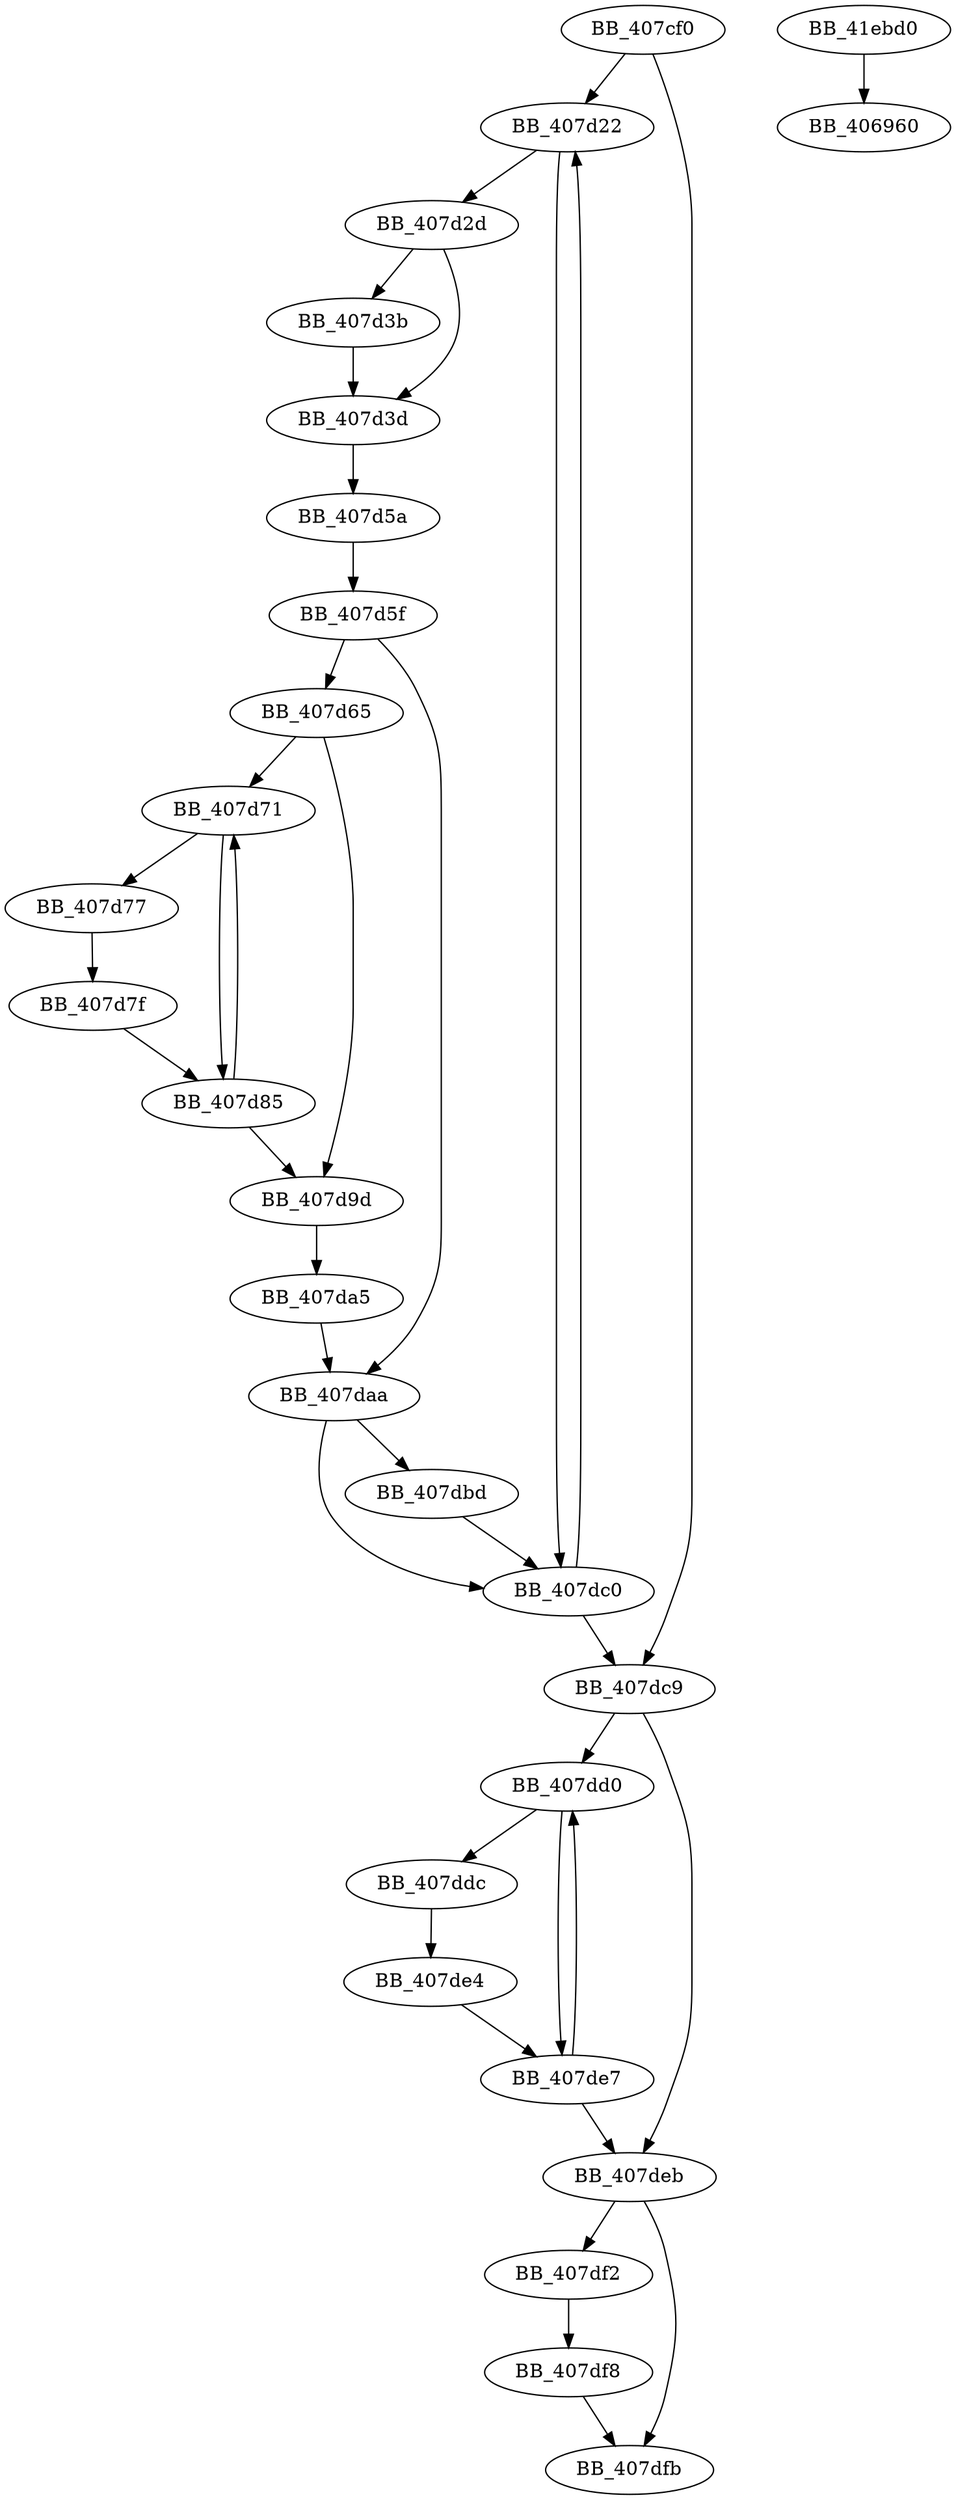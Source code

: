 DiGraph sub_407CF0{
BB_407cf0->BB_407d22
BB_407cf0->BB_407dc9
BB_407d22->BB_407d2d
BB_407d22->BB_407dc0
BB_407d2d->BB_407d3b
BB_407d2d->BB_407d3d
BB_407d3b->BB_407d3d
BB_407d3d->BB_407d5a
BB_407d5a->BB_407d5f
BB_407d5f->BB_407d65
BB_407d5f->BB_407daa
BB_407d65->BB_407d71
BB_407d65->BB_407d9d
BB_407d71->BB_407d77
BB_407d71->BB_407d85
BB_407d77->BB_407d7f
BB_407d7f->BB_407d85
BB_407d85->BB_407d71
BB_407d85->BB_407d9d
BB_407d9d->BB_407da5
BB_407da5->BB_407daa
BB_407daa->BB_407dbd
BB_407daa->BB_407dc0
BB_407dbd->BB_407dc0
BB_407dc0->BB_407d22
BB_407dc0->BB_407dc9
BB_407dc9->BB_407dd0
BB_407dc9->BB_407deb
BB_407dd0->BB_407ddc
BB_407dd0->BB_407de7
BB_407ddc->BB_407de4
BB_407de4->BB_407de7
BB_407de7->BB_407dd0
BB_407de7->BB_407deb
BB_407deb->BB_407df2
BB_407deb->BB_407dfb
BB_407df2->BB_407df8
BB_407df8->BB_407dfb
BB_41ebd0->BB_406960
}
